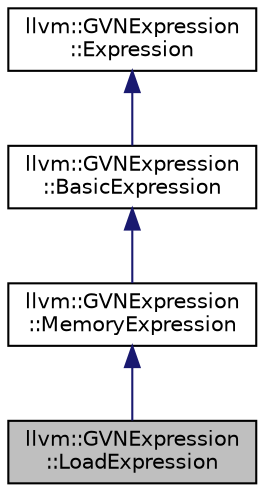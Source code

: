 digraph "llvm::GVNExpression::LoadExpression"
{
 // LATEX_PDF_SIZE
  bgcolor="transparent";
  edge [fontname="Helvetica",fontsize="10",labelfontname="Helvetica",labelfontsize="10"];
  node [fontname="Helvetica",fontsize="10",shape="box"];
  Node1 [label="llvm::GVNExpression\l::LoadExpression",height=0.2,width=0.4,color="black", fillcolor="grey75", style="filled", fontcolor="black",tooltip=" "];
  Node2 -> Node1 [dir="back",color="midnightblue",fontsize="10",style="solid",fontname="Helvetica"];
  Node2 [label="llvm::GVNExpression\l::MemoryExpression",height=0.2,width=0.4,color="black",URL="$classllvm_1_1GVNExpression_1_1MemoryExpression.html",tooltip=" "];
  Node3 -> Node2 [dir="back",color="midnightblue",fontsize="10",style="solid",fontname="Helvetica"];
  Node3 [label="llvm::GVNExpression\l::BasicExpression",height=0.2,width=0.4,color="black",URL="$classllvm_1_1GVNExpression_1_1BasicExpression.html",tooltip=" "];
  Node4 -> Node3 [dir="back",color="midnightblue",fontsize="10",style="solid",fontname="Helvetica"];
  Node4 [label="llvm::GVNExpression\l::Expression",height=0.2,width=0.4,color="black",URL="$classllvm_1_1GVNExpression_1_1Expression.html",tooltip=" "];
}
